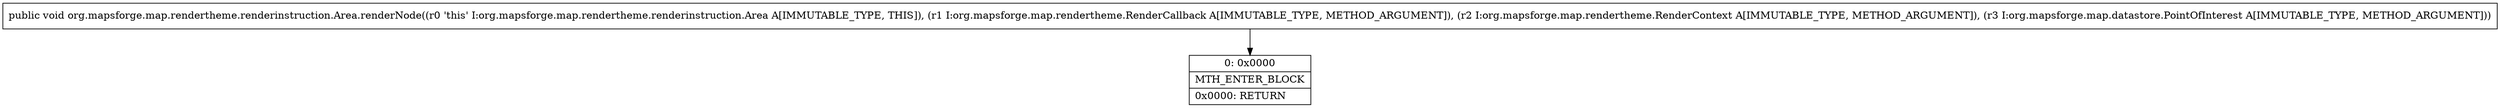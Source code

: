 digraph "CFG fororg.mapsforge.map.rendertheme.renderinstruction.Area.renderNode(Lorg\/mapsforge\/map\/rendertheme\/RenderCallback;Lorg\/mapsforge\/map\/rendertheme\/RenderContext;Lorg\/mapsforge\/map\/datastore\/PointOfInterest;)V" {
Node_0 [shape=record,label="{0\:\ 0x0000|MTH_ENTER_BLOCK\l|0x0000: RETURN   \l}"];
MethodNode[shape=record,label="{public void org.mapsforge.map.rendertheme.renderinstruction.Area.renderNode((r0 'this' I:org.mapsforge.map.rendertheme.renderinstruction.Area A[IMMUTABLE_TYPE, THIS]), (r1 I:org.mapsforge.map.rendertheme.RenderCallback A[IMMUTABLE_TYPE, METHOD_ARGUMENT]), (r2 I:org.mapsforge.map.rendertheme.RenderContext A[IMMUTABLE_TYPE, METHOD_ARGUMENT]), (r3 I:org.mapsforge.map.datastore.PointOfInterest A[IMMUTABLE_TYPE, METHOD_ARGUMENT])) }"];
MethodNode -> Node_0;
}

